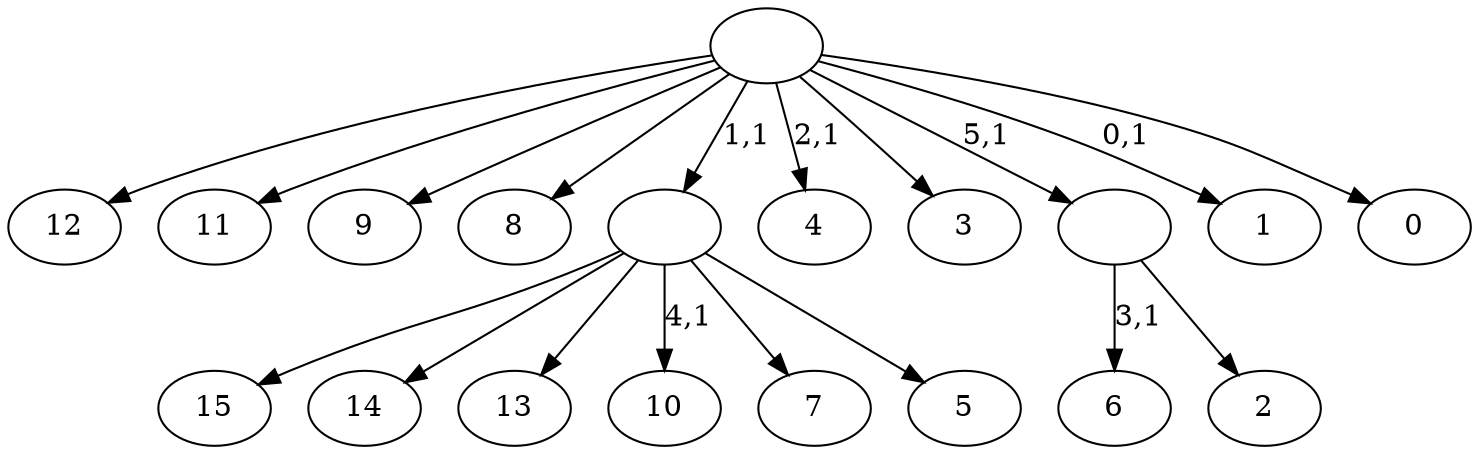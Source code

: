 digraph T {
	22 [label="15"]
	21 [label="14"]
	20 [label="13"]
	19 [label="12"]
	18 [label="11"]
	17 [label="10"]
	15 [label="9"]
	14 [label="8"]
	13 [label="7"]
	12 [label="6"]
	10 [label="5"]
	9 [label=""]
	8 [label="4"]
	6 [label="3"]
	5 [label="2"]
	4 [label=""]
	3 [label="1"]
	1 [label="0"]
	0 [label=""]
	9 -> 17 [label="4,1"]
	9 -> 22 [label=""]
	9 -> 21 [label=""]
	9 -> 20 [label=""]
	9 -> 13 [label=""]
	9 -> 10 [label=""]
	4 -> 12 [label="3,1"]
	4 -> 5 [label=""]
	0 -> 3 [label="0,1"]
	0 -> 8 [label="2,1"]
	0 -> 19 [label=""]
	0 -> 18 [label=""]
	0 -> 15 [label=""]
	0 -> 14 [label=""]
	0 -> 9 [label="1,1"]
	0 -> 6 [label=""]
	0 -> 4 [label="5,1"]
	0 -> 1 [label=""]
}
